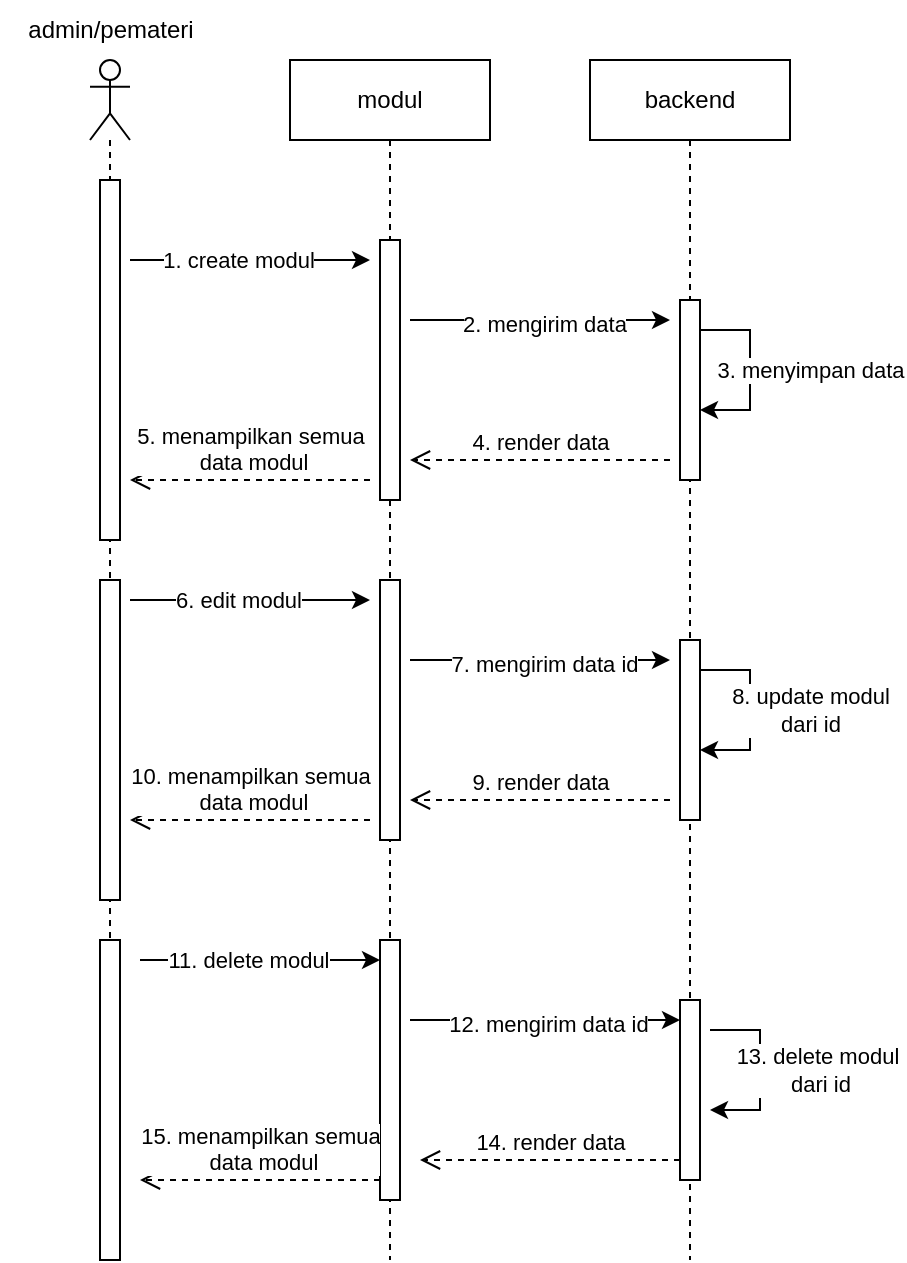 <mxfile version="24.4.0" type="device">
  <diagram name="Page-1" id="9bfNcgSX5RJMuOQoAS0V">
    <mxGraphModel dx="1604" dy="843" grid="1" gridSize="10" guides="1" tooltips="1" connect="1" arrows="1" fold="1" page="1" pageScale="1" pageWidth="850" pageHeight="1100" math="0" shadow="0">
      <root>
        <mxCell id="0" />
        <mxCell id="1" parent="0" />
        <mxCell id="ZTUvXFHJuSlKc8WL_4cx-1" value="" style="shape=umlLifeline;perimeter=lifelinePerimeter;whiteSpace=wrap;html=1;container=1;dropTarget=0;collapsible=0;recursiveResize=0;outlineConnect=0;portConstraint=eastwest;newEdgeStyle={&quot;curved&quot;:0,&quot;rounded&quot;:0};participant=umlActor;" vertex="1" parent="1">
          <mxGeometry x="165" y="230" width="20" height="600" as="geometry" />
        </mxCell>
        <mxCell id="ZTUvXFHJuSlKc8WL_4cx-2" value="" style="html=1;points=[[0,0,0,0,5],[0,1,0,0,-5],[1,0,0,0,5],[1,1,0,0,-5]];perimeter=orthogonalPerimeter;outlineConnect=0;targetShapes=umlLifeline;portConstraint=eastwest;newEdgeStyle={&quot;curved&quot;:0,&quot;rounded&quot;:0};" vertex="1" parent="ZTUvXFHJuSlKc8WL_4cx-1">
          <mxGeometry x="5" y="60" width="10" height="180" as="geometry" />
        </mxCell>
        <mxCell id="ZTUvXFHJuSlKc8WL_4cx-3" value="" style="html=1;points=[[0,0,0,0,5],[0,1,0,0,-5],[1,0,0,0,5],[1,1,0,0,-5]];perimeter=orthogonalPerimeter;outlineConnect=0;targetShapes=umlLifeline;portConstraint=eastwest;newEdgeStyle={&quot;curved&quot;:0,&quot;rounded&quot;:0};" vertex="1" parent="ZTUvXFHJuSlKc8WL_4cx-1">
          <mxGeometry x="5" y="260" width="10" height="160" as="geometry" />
        </mxCell>
        <mxCell id="ZTUvXFHJuSlKc8WL_4cx-4" value="" style="html=1;points=[[0,0,0,0,5],[0,1,0,0,-5],[1,0,0,0,5],[1,1,0,0,-5]];perimeter=orthogonalPerimeter;outlineConnect=0;targetShapes=umlLifeline;portConstraint=eastwest;newEdgeStyle={&quot;curved&quot;:0,&quot;rounded&quot;:0};" vertex="1" parent="ZTUvXFHJuSlKc8WL_4cx-1">
          <mxGeometry x="5" y="440" width="10" height="160" as="geometry" />
        </mxCell>
        <mxCell id="ZTUvXFHJuSlKc8WL_4cx-5" value="modul" style="shape=umlLifeline;perimeter=lifelinePerimeter;whiteSpace=wrap;html=1;container=1;dropTarget=0;collapsible=0;recursiveResize=0;outlineConnect=0;portConstraint=eastwest;newEdgeStyle={&quot;curved&quot;:0,&quot;rounded&quot;:0};" vertex="1" parent="1">
          <mxGeometry x="265" y="230" width="100" height="600" as="geometry" />
        </mxCell>
        <mxCell id="ZTUvXFHJuSlKc8WL_4cx-6" value="" style="html=1;points=[[0,0,0,0,5],[0,1,0,0,-5],[1,0,0,0,5],[1,1,0,0,-5]];perimeter=orthogonalPerimeter;outlineConnect=0;targetShapes=umlLifeline;portConstraint=eastwest;newEdgeStyle={&quot;curved&quot;:0,&quot;rounded&quot;:0};" vertex="1" parent="ZTUvXFHJuSlKc8WL_4cx-5">
          <mxGeometry x="45" y="90" width="10" height="130" as="geometry" />
        </mxCell>
        <mxCell id="ZTUvXFHJuSlKc8WL_4cx-7" value="" style="html=1;points=[[0,0,0,0,5],[0,1,0,0,-5],[1,0,0,0,5],[1,1,0,0,-5]];perimeter=orthogonalPerimeter;outlineConnect=0;targetShapes=umlLifeline;portConstraint=eastwest;newEdgeStyle={&quot;curved&quot;:0,&quot;rounded&quot;:0};" vertex="1" parent="ZTUvXFHJuSlKc8WL_4cx-5">
          <mxGeometry x="45" y="260" width="10" height="130" as="geometry" />
        </mxCell>
        <mxCell id="ZTUvXFHJuSlKc8WL_4cx-8" style="edgeStyle=orthogonalEdgeStyle;rounded=0;orthogonalLoop=1;jettySize=auto;html=1;curved=0;entryX=0;entryY=0;entryDx=0;entryDy=5;entryPerimeter=0;" edge="1" parent="ZTUvXFHJuSlKc8WL_4cx-5">
          <mxGeometry relative="1" as="geometry">
            <mxPoint x="-80" y="270" as="sourcePoint" />
            <mxPoint x="40" y="270" as="targetPoint" />
          </mxGeometry>
        </mxCell>
        <mxCell id="ZTUvXFHJuSlKc8WL_4cx-9" value="6. edit modul" style="edgeLabel;html=1;align=center;verticalAlign=middle;resizable=0;points=[];" vertex="1" connectable="0" parent="ZTUvXFHJuSlKc8WL_4cx-8">
          <mxGeometry x="-0.096" y="-1" relative="1" as="geometry">
            <mxPoint y="-1" as="offset" />
          </mxGeometry>
        </mxCell>
        <mxCell id="ZTUvXFHJuSlKc8WL_4cx-10" style="edgeStyle=orthogonalEdgeStyle;rounded=0;orthogonalLoop=1;jettySize=auto;html=1;curved=0;exitX=1;exitY=1;exitDx=0;exitDy=-5;exitPerimeter=0;" edge="1" parent="ZTUvXFHJuSlKc8WL_4cx-5">
          <mxGeometry relative="1" as="geometry">
            <mxPoint x="60" y="300" as="sourcePoint" />
            <mxPoint x="190" y="300" as="targetPoint" />
          </mxGeometry>
        </mxCell>
        <mxCell id="ZTUvXFHJuSlKc8WL_4cx-11" value="7. mengirim data id" style="edgeLabel;html=1;align=center;verticalAlign=middle;resizable=0;points=[];" vertex="1" connectable="0" parent="ZTUvXFHJuSlKc8WL_4cx-10">
          <mxGeometry x="0.02" y="-2" relative="1" as="geometry">
            <mxPoint as="offset" />
          </mxGeometry>
        </mxCell>
        <mxCell id="ZTUvXFHJuSlKc8WL_4cx-12" value="" style="endArrow=classic;html=1;rounded=0;" edge="1" parent="ZTUvXFHJuSlKc8WL_4cx-5">
          <mxGeometry width="50" height="50" relative="1" as="geometry">
            <mxPoint x="205" y="305" as="sourcePoint" />
            <mxPoint x="205" y="345" as="targetPoint" />
            <Array as="points">
              <mxPoint x="230" y="305" />
              <mxPoint x="230" y="345" />
            </Array>
          </mxGeometry>
        </mxCell>
        <mxCell id="ZTUvXFHJuSlKc8WL_4cx-13" value="8. update modul&lt;div&gt;dari id&lt;/div&gt;" style="edgeLabel;html=1;align=center;verticalAlign=middle;resizable=0;points=[];" vertex="1" connectable="0" parent="ZTUvXFHJuSlKc8WL_4cx-12">
          <mxGeometry x="-0.109" y="-1" relative="1" as="geometry">
            <mxPoint x="31" y="5" as="offset" />
          </mxGeometry>
        </mxCell>
        <mxCell id="ZTUvXFHJuSlKc8WL_4cx-14" value="9. render data" style="html=1;verticalAlign=bottom;endArrow=open;dashed=1;endSize=8;curved=0;rounded=0;" edge="1" parent="ZTUvXFHJuSlKc8WL_4cx-5">
          <mxGeometry relative="1" as="geometry">
            <mxPoint x="190" y="370" as="sourcePoint" />
            <mxPoint x="60" y="370" as="targetPoint" />
            <Array as="points">
              <mxPoint x="120" y="370" />
            </Array>
          </mxGeometry>
        </mxCell>
        <mxCell id="ZTUvXFHJuSlKc8WL_4cx-15" value="10. menampilkan semua&lt;div&gt;&amp;nbsp;data modul&lt;/div&gt;" style="html=1;verticalAlign=bottom;endArrow=open;dashed=1;endSize=8;curved=0;rounded=0;" edge="1" parent="ZTUvXFHJuSlKc8WL_4cx-5">
          <mxGeometry relative="1" as="geometry">
            <mxPoint x="40" y="380" as="sourcePoint" />
            <mxPoint x="-80" y="380" as="targetPoint" />
            <Array as="points">
              <mxPoint x="-20" y="380" />
            </Array>
          </mxGeometry>
        </mxCell>
        <mxCell id="ZTUvXFHJuSlKc8WL_4cx-16" value="" style="html=1;points=[[0,0,0,0,5],[0,1,0,0,-5],[1,0,0,0,5],[1,1,0,0,-5]];perimeter=orthogonalPerimeter;outlineConnect=0;targetShapes=umlLifeline;portConstraint=eastwest;newEdgeStyle={&quot;curved&quot;:0,&quot;rounded&quot;:0};" vertex="1" parent="ZTUvXFHJuSlKc8WL_4cx-5">
          <mxGeometry x="45" y="440" width="10" height="130" as="geometry" />
        </mxCell>
        <mxCell id="ZTUvXFHJuSlKc8WL_4cx-17" style="edgeStyle=orthogonalEdgeStyle;rounded=0;orthogonalLoop=1;jettySize=auto;html=1;curved=0;entryX=0;entryY=0;entryDx=0;entryDy=5;entryPerimeter=0;" edge="1" parent="ZTUvXFHJuSlKc8WL_4cx-5">
          <mxGeometry relative="1" as="geometry">
            <mxPoint x="-75" y="450" as="sourcePoint" />
            <mxPoint x="45" y="450" as="targetPoint" />
          </mxGeometry>
        </mxCell>
        <mxCell id="ZTUvXFHJuSlKc8WL_4cx-18" value="11. delete modul" style="edgeLabel;html=1;align=center;verticalAlign=middle;resizable=0;points=[];" vertex="1" connectable="0" parent="ZTUvXFHJuSlKc8WL_4cx-17">
          <mxGeometry x="-0.096" y="-1" relative="1" as="geometry">
            <mxPoint y="-1" as="offset" />
          </mxGeometry>
        </mxCell>
        <mxCell id="ZTUvXFHJuSlKc8WL_4cx-19" style="edgeStyle=orthogonalEdgeStyle;rounded=0;orthogonalLoop=1;jettySize=auto;html=1;curved=0;" edge="1" parent="ZTUvXFHJuSlKc8WL_4cx-5">
          <mxGeometry relative="1" as="geometry">
            <mxPoint x="60" y="480" as="sourcePoint" />
            <mxPoint x="195" y="480" as="targetPoint" />
          </mxGeometry>
        </mxCell>
        <mxCell id="ZTUvXFHJuSlKc8WL_4cx-20" value="12. mengirim data id" style="edgeLabel;html=1;align=center;verticalAlign=middle;resizable=0;points=[];" vertex="1" connectable="0" parent="ZTUvXFHJuSlKc8WL_4cx-19">
          <mxGeometry x="0.02" y="-2" relative="1" as="geometry">
            <mxPoint as="offset" />
          </mxGeometry>
        </mxCell>
        <mxCell id="ZTUvXFHJuSlKc8WL_4cx-21" value="" style="endArrow=classic;html=1;rounded=0;" edge="1" parent="ZTUvXFHJuSlKc8WL_4cx-5">
          <mxGeometry width="50" height="50" relative="1" as="geometry">
            <mxPoint x="210" y="485" as="sourcePoint" />
            <mxPoint x="210" y="525" as="targetPoint" />
            <Array as="points">
              <mxPoint x="235" y="485" />
              <mxPoint x="235" y="525" />
            </Array>
          </mxGeometry>
        </mxCell>
        <mxCell id="ZTUvXFHJuSlKc8WL_4cx-22" value="13. delete modul&amp;nbsp;&lt;div&gt;dari id&lt;/div&gt;" style="edgeLabel;html=1;align=center;verticalAlign=middle;resizable=0;points=[];" vertex="1" connectable="0" parent="ZTUvXFHJuSlKc8WL_4cx-21">
          <mxGeometry x="-0.109" y="-1" relative="1" as="geometry">
            <mxPoint x="31" y="5" as="offset" />
          </mxGeometry>
        </mxCell>
        <mxCell id="ZTUvXFHJuSlKc8WL_4cx-23" value="14. render data" style="html=1;verticalAlign=bottom;endArrow=open;dashed=1;endSize=8;curved=0;rounded=0;" edge="1" parent="ZTUvXFHJuSlKc8WL_4cx-5">
          <mxGeometry relative="1" as="geometry">
            <mxPoint x="195" y="550" as="sourcePoint" />
            <mxPoint x="65" y="550" as="targetPoint" />
            <Array as="points">
              <mxPoint x="125" y="550" />
            </Array>
          </mxGeometry>
        </mxCell>
        <mxCell id="ZTUvXFHJuSlKc8WL_4cx-24" value="15. menampilkan semua&lt;div&gt;&amp;nbsp;data modul&lt;/div&gt;" style="html=1;verticalAlign=bottom;endArrow=open;dashed=1;endSize=8;curved=0;rounded=0;" edge="1" parent="ZTUvXFHJuSlKc8WL_4cx-5">
          <mxGeometry relative="1" as="geometry">
            <mxPoint x="45" y="560" as="sourcePoint" />
            <mxPoint x="-75" y="560" as="targetPoint" />
            <Array as="points">
              <mxPoint x="-15" y="560" />
            </Array>
          </mxGeometry>
        </mxCell>
        <mxCell id="ZTUvXFHJuSlKc8WL_4cx-25" value="backend" style="shape=umlLifeline;perimeter=lifelinePerimeter;whiteSpace=wrap;html=1;container=1;dropTarget=0;collapsible=0;recursiveResize=0;outlineConnect=0;portConstraint=eastwest;newEdgeStyle={&quot;curved&quot;:0,&quot;rounded&quot;:0};" vertex="1" parent="1">
          <mxGeometry x="415" y="230" width="100" height="600" as="geometry" />
        </mxCell>
        <mxCell id="ZTUvXFHJuSlKc8WL_4cx-26" value="" style="html=1;points=[[0,0,0,0,5],[0,1,0,0,-5],[1,0,0,0,5],[1,1,0,0,-5]];perimeter=orthogonalPerimeter;outlineConnect=0;targetShapes=umlLifeline;portConstraint=eastwest;newEdgeStyle={&quot;curved&quot;:0,&quot;rounded&quot;:0};" vertex="1" parent="ZTUvXFHJuSlKc8WL_4cx-25">
          <mxGeometry x="45" y="120" width="10" height="90" as="geometry" />
        </mxCell>
        <mxCell id="ZTUvXFHJuSlKc8WL_4cx-27" value="" style="html=1;points=[[0,0,0,0,5],[0,1,0,0,-5],[1,0,0,0,5],[1,1,0,0,-5]];perimeter=orthogonalPerimeter;outlineConnect=0;targetShapes=umlLifeline;portConstraint=eastwest;newEdgeStyle={&quot;curved&quot;:0,&quot;rounded&quot;:0};" vertex="1" parent="ZTUvXFHJuSlKc8WL_4cx-25">
          <mxGeometry x="45" y="290" width="10" height="90" as="geometry" />
        </mxCell>
        <mxCell id="ZTUvXFHJuSlKc8WL_4cx-28" value="" style="html=1;points=[[0,0,0,0,5],[0,1,0,0,-5],[1,0,0,0,5],[1,1,0,0,-5]];perimeter=orthogonalPerimeter;outlineConnect=0;targetShapes=umlLifeline;portConstraint=eastwest;newEdgeStyle={&quot;curved&quot;:0,&quot;rounded&quot;:0};" vertex="1" parent="ZTUvXFHJuSlKc8WL_4cx-25">
          <mxGeometry x="45" y="470" width="10" height="90" as="geometry" />
        </mxCell>
        <mxCell id="ZTUvXFHJuSlKc8WL_4cx-29" style="edgeStyle=orthogonalEdgeStyle;rounded=0;orthogonalLoop=1;jettySize=auto;html=1;curved=0;entryX=0;entryY=0;entryDx=0;entryDy=5;entryPerimeter=0;" edge="1" parent="1">
          <mxGeometry relative="1" as="geometry">
            <mxPoint x="185" y="330" as="sourcePoint" />
            <mxPoint x="305" y="330" as="targetPoint" />
          </mxGeometry>
        </mxCell>
        <mxCell id="ZTUvXFHJuSlKc8WL_4cx-30" value="1. create modul" style="edgeLabel;html=1;align=center;verticalAlign=middle;resizable=0;points=[];" vertex="1" connectable="0" parent="ZTUvXFHJuSlKc8WL_4cx-29">
          <mxGeometry x="-0.096" y="-1" relative="1" as="geometry">
            <mxPoint y="-1" as="offset" />
          </mxGeometry>
        </mxCell>
        <mxCell id="ZTUvXFHJuSlKc8WL_4cx-31" style="edgeStyle=orthogonalEdgeStyle;rounded=0;orthogonalLoop=1;jettySize=auto;html=1;curved=0;exitX=1;exitY=1;exitDx=0;exitDy=-5;exitPerimeter=0;" edge="1" parent="1">
          <mxGeometry relative="1" as="geometry">
            <mxPoint x="325" y="360" as="sourcePoint" />
            <mxPoint x="455" y="360" as="targetPoint" />
          </mxGeometry>
        </mxCell>
        <mxCell id="ZTUvXFHJuSlKc8WL_4cx-32" value="2. mengirim data" style="edgeLabel;html=1;align=center;verticalAlign=middle;resizable=0;points=[];" vertex="1" connectable="0" parent="ZTUvXFHJuSlKc8WL_4cx-31">
          <mxGeometry x="0.02" y="-2" relative="1" as="geometry">
            <mxPoint as="offset" />
          </mxGeometry>
        </mxCell>
        <mxCell id="ZTUvXFHJuSlKc8WL_4cx-33" value="" style="endArrow=classic;html=1;rounded=0;" edge="1" parent="1">
          <mxGeometry width="50" height="50" relative="1" as="geometry">
            <mxPoint x="470" y="365" as="sourcePoint" />
            <mxPoint x="470" y="405" as="targetPoint" />
            <Array as="points">
              <mxPoint x="495" y="365" />
              <mxPoint x="495" y="405" />
            </Array>
          </mxGeometry>
        </mxCell>
        <mxCell id="ZTUvXFHJuSlKc8WL_4cx-34" value="3. menyimpan data" style="edgeLabel;html=1;align=center;verticalAlign=middle;resizable=0;points=[];" vertex="1" connectable="0" parent="ZTUvXFHJuSlKc8WL_4cx-33">
          <mxGeometry x="-0.109" y="-1" relative="1" as="geometry">
            <mxPoint x="31" y="5" as="offset" />
          </mxGeometry>
        </mxCell>
        <mxCell id="ZTUvXFHJuSlKc8WL_4cx-35" value="4. render data" style="html=1;verticalAlign=bottom;endArrow=open;dashed=1;endSize=8;curved=0;rounded=0;" edge="1" parent="1">
          <mxGeometry x="-0.002" relative="1" as="geometry">
            <mxPoint x="455" y="430" as="sourcePoint" />
            <mxPoint x="325" y="430" as="targetPoint" />
            <Array as="points">
              <mxPoint x="385" y="430" />
            </Array>
            <mxPoint as="offset" />
          </mxGeometry>
        </mxCell>
        <mxCell id="ZTUvXFHJuSlKc8WL_4cx-36" value="5. menampilkan semua&lt;div&gt;&amp;nbsp;data modul&lt;/div&gt;" style="html=1;verticalAlign=bottom;endArrow=open;dashed=1;endSize=8;curved=0;rounded=0;" edge="1" parent="1">
          <mxGeometry relative="1" as="geometry">
            <mxPoint x="305" y="440" as="sourcePoint" />
            <mxPoint x="185" y="440" as="targetPoint" />
            <Array as="points">
              <mxPoint x="245" y="440" />
            </Array>
            <mxPoint as="offset" />
          </mxGeometry>
        </mxCell>
        <mxCell id="ZTUvXFHJuSlKc8WL_4cx-37" value="admin/pemateri" style="text;html=1;align=center;verticalAlign=middle;resizable=0;points=[];autosize=1;strokeColor=none;fillColor=none;" vertex="1" parent="1">
          <mxGeometry x="120" y="200" width="110" height="30" as="geometry" />
        </mxCell>
      </root>
    </mxGraphModel>
  </diagram>
</mxfile>
